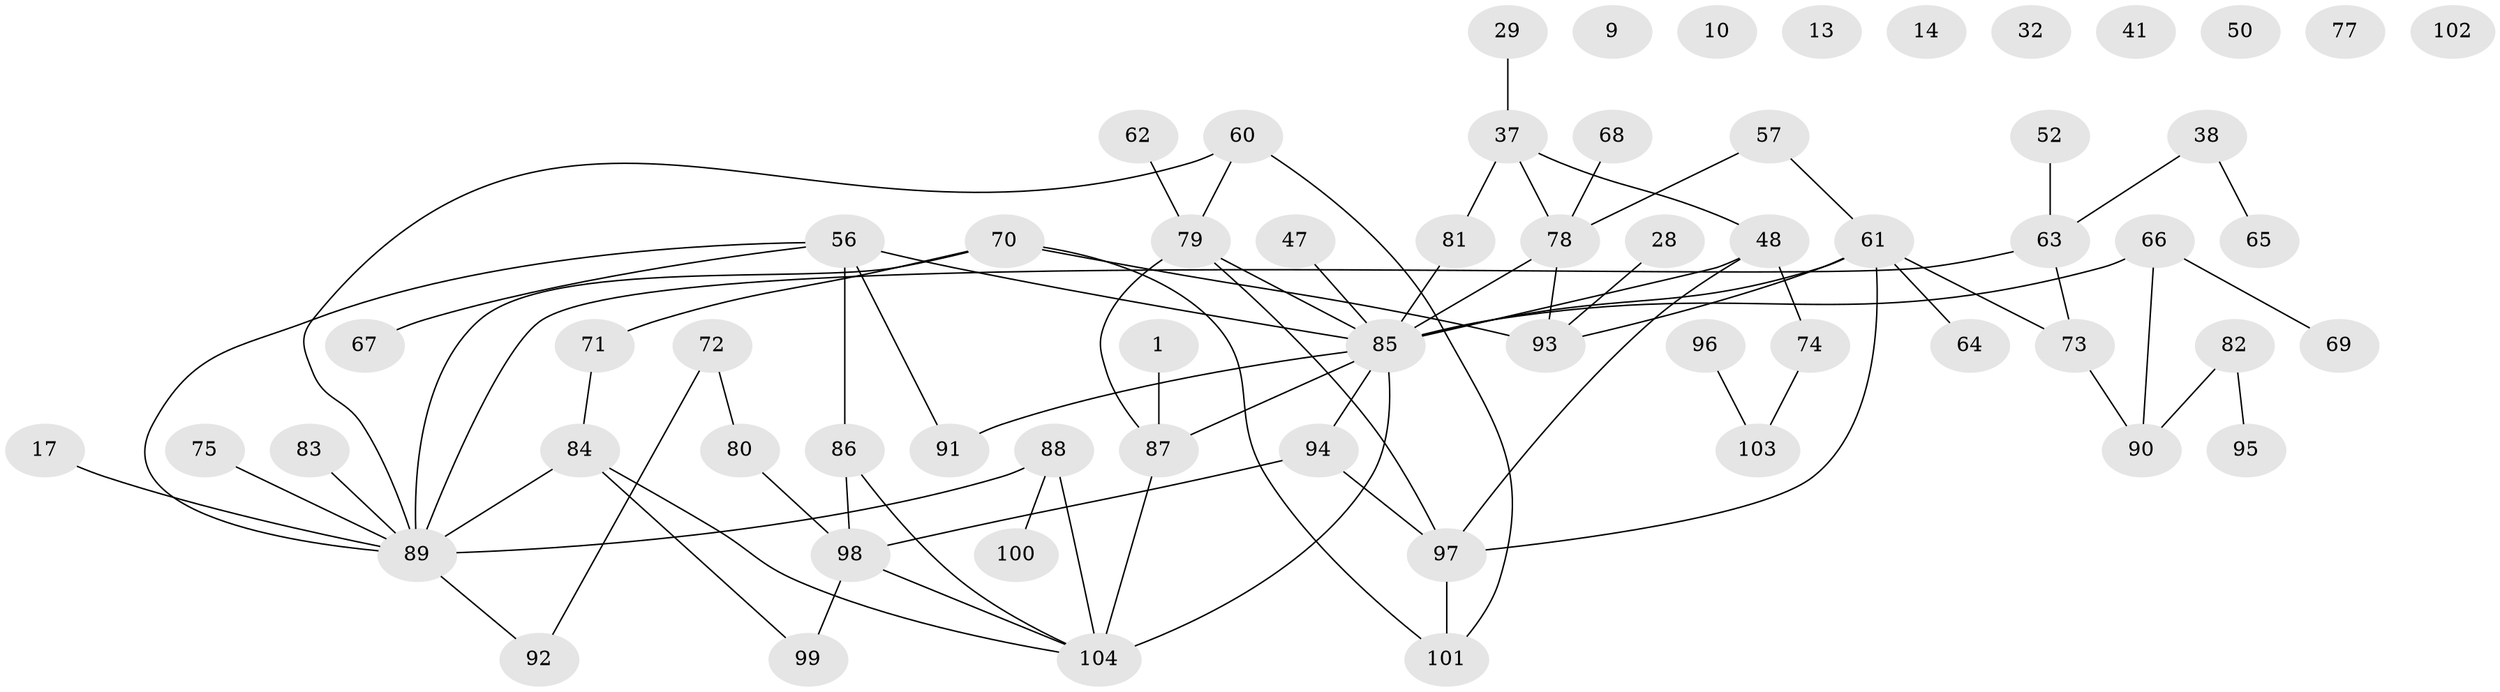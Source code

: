 // original degree distribution, {1: 0.22115384615384615, 5: 0.0673076923076923, 4: 0.15384615384615385, 2: 0.2403846153846154, 0: 0.08653846153846154, 3: 0.23076923076923078}
// Generated by graph-tools (version 1.1) at 2025/42/03/04/25 21:42:50]
// undirected, 62 vertices, 76 edges
graph export_dot {
graph [start="1"]
  node [color=gray90,style=filled];
  1;
  9;
  10;
  13;
  14;
  17;
  28;
  29;
  32;
  37;
  38;
  41;
  47;
  48;
  50;
  52;
  56 [super="+54"];
  57 [super="+19"];
  60;
  61 [super="+35+24"];
  62;
  63;
  64;
  65;
  66 [super="+36+55"];
  67;
  68;
  69;
  70 [super="+33"];
  71;
  72;
  73 [super="+3+26"];
  74;
  75;
  77;
  78;
  79 [super="+22"];
  80;
  81;
  82;
  83;
  84;
  85 [super="+2+4+42+49+76"];
  86;
  87;
  88 [super="+12"];
  89 [super="+27+44+15"];
  90 [super="+34"];
  91;
  92;
  93;
  94 [super="+5"];
  95;
  96;
  97 [super="+51"];
  98 [super="+16+39"];
  99;
  100;
  101;
  102;
  103;
  104 [super="+40+58"];
  1 -- 87;
  17 -- 89;
  28 -- 93;
  29 -- 37;
  37 -- 48;
  37 -- 78;
  37 -- 81;
  38 -- 63;
  38 -- 65;
  47 -- 85 [weight=2];
  48 -- 74;
  48 -- 97;
  48 -- 85;
  52 -- 63;
  56 -- 91;
  56 -- 89;
  56 -- 67;
  56 -- 86;
  56 -- 85;
  57 -- 78;
  57 -- 61;
  60 -- 79;
  60 -- 101;
  60 -- 89;
  61 -- 64;
  61 -- 85 [weight=3];
  61 -- 93;
  61 -- 97;
  61 -- 73;
  62 -- 79;
  63 -- 73;
  63 -- 89;
  66 -- 90;
  66 -- 69;
  66 -- 85;
  68 -- 78;
  70 -- 71;
  70 -- 93;
  70 -- 101;
  70 -- 89;
  71 -- 84;
  72 -- 80;
  72 -- 92;
  73 -- 90;
  74 -- 103;
  75 -- 89;
  78 -- 93;
  78 -- 85;
  79 -- 87;
  79 -- 97;
  79 -- 85;
  80 -- 98;
  81 -- 85;
  82 -- 90;
  82 -- 95;
  83 -- 89;
  84 -- 99;
  84 -- 104;
  84 -- 89;
  85 -- 91;
  85 -- 94;
  85 -- 87;
  85 -- 104 [weight=2];
  86 -- 98;
  86 -- 104;
  87 -- 104;
  88 -- 100;
  88 -- 89;
  88 -- 104;
  89 -- 92;
  94 -- 97;
  94 -- 98;
  96 -- 103;
  97 -- 101;
  98 -- 104;
  98 -- 99;
}
